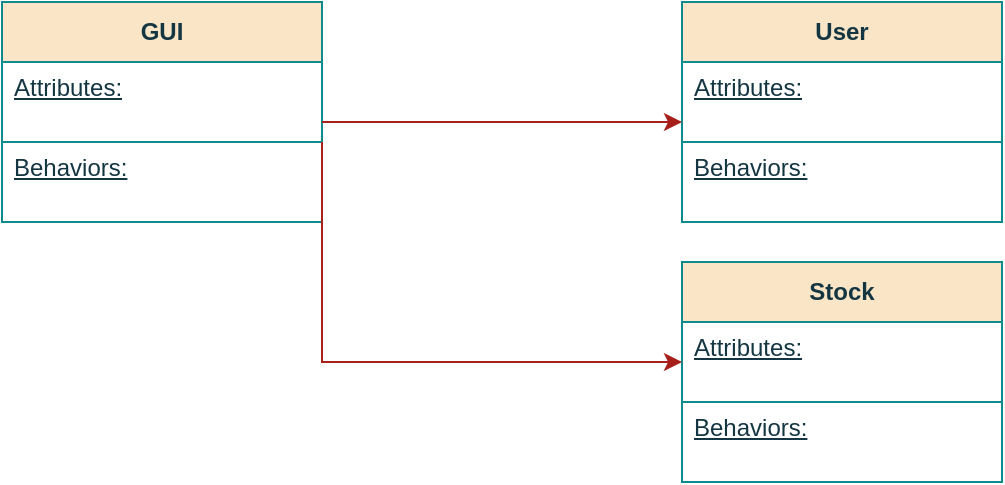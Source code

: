 <mxfile version="24.7.4">
  <diagram id="C5RBs43oDa-KdzZeNtuy" name="Page-1">
    <mxGraphModel dx="1232" dy="443" grid="1" gridSize="10" guides="1" tooltips="1" connect="1" arrows="1" fold="1" page="0" pageScale="1" pageWidth="827" pageHeight="1169" math="0" shadow="0">
      <root>
        <mxCell id="WIyWlLk6GJQsqaUBKTNV-0" />
        <mxCell id="WIyWlLk6GJQsqaUBKTNV-1" parent="WIyWlLk6GJQsqaUBKTNV-0" />
        <mxCell id="-aAU6rHtf3rU6TBoeAKp-1" value="&lt;b&gt;GUI&lt;/b&gt;" style="swimlane;fontStyle=0;childLayout=stackLayout;horizontal=1;startSize=30;horizontalStack=0;resizeParent=1;resizeParentMax=0;resizeLast=0;collapsible=1;marginBottom=0;whiteSpace=wrap;html=1;labelBackgroundColor=none;fillColor=#FAE5C7;strokeColor=#0F8B8D;fontColor=#143642;" parent="WIyWlLk6GJQsqaUBKTNV-1" vertex="1">
          <mxGeometry x="340" y="150" width="160" height="110" as="geometry">
            <mxRectangle x="340" y="150" width="60" height="30" as="alternateBounds" />
          </mxGeometry>
        </mxCell>
        <mxCell id="-aAU6rHtf3rU6TBoeAKp-2" value="&lt;u&gt;Attributes:&lt;/u&gt;&lt;div&gt;&lt;br&gt;&lt;/div&gt;" style="text;strokeColor=none;fillColor=none;align=left;verticalAlign=middle;spacingLeft=4;spacingRight=4;overflow=hidden;points=[[0,0.5],[1,0.5]];portConstraint=eastwest;rotatable=0;whiteSpace=wrap;html=1;labelBackgroundColor=none;fontColor=#143642;recursiveResize=0;" parent="-aAU6rHtf3rU6TBoeAKp-1" vertex="1">
          <mxGeometry y="30" width="160" height="40" as="geometry" />
        </mxCell>
        <mxCell id="-aAU6rHtf3rU6TBoeAKp-5" value="&lt;u&gt;Behaviors:&lt;/u&gt;&lt;div&gt;&lt;br&gt;&lt;/div&gt;" style="text;strokeColor=#0F8B8D;fillColor=none;align=left;verticalAlign=middle;spacingLeft=4;spacingRight=4;overflow=hidden;points=[[0,0.5],[1,0.5]];portConstraint=eastwest;rotatable=0;whiteSpace=wrap;html=1;labelBackgroundColor=none;fontColor=#143642;" parent="-aAU6rHtf3rU6TBoeAKp-1" vertex="1">
          <mxGeometry y="70" width="160" height="40" as="geometry" />
        </mxCell>
        <mxCell id="-aAU6rHtf3rU6TBoeAKp-6" value="&lt;b&gt;User&lt;/b&gt;" style="swimlane;fontStyle=0;childLayout=stackLayout;horizontal=1;startSize=30;horizontalStack=0;resizeParent=1;resizeParentMax=0;resizeLast=0;collapsible=1;marginBottom=0;whiteSpace=wrap;html=1;labelBackgroundColor=none;fillColor=#FAE5C7;strokeColor=#0F8B8D;fontColor=#143642;" parent="WIyWlLk6GJQsqaUBKTNV-1" vertex="1">
          <mxGeometry x="680" y="150" width="160" height="110" as="geometry">
            <mxRectangle x="340" y="150" width="60" height="30" as="alternateBounds" />
          </mxGeometry>
        </mxCell>
        <mxCell id="-aAU6rHtf3rU6TBoeAKp-7" value="&lt;u&gt;Attributes:&lt;/u&gt;&lt;div&gt;&lt;br&gt;&lt;/div&gt;" style="text;strokeColor=none;fillColor=none;align=left;verticalAlign=middle;spacingLeft=4;spacingRight=4;overflow=hidden;points=[[0,0.5],[1,0.5]];portConstraint=eastwest;rotatable=0;whiteSpace=wrap;html=1;labelBackgroundColor=none;fontColor=#143642;recursiveResize=0;" parent="-aAU6rHtf3rU6TBoeAKp-6" vertex="1">
          <mxGeometry y="30" width="160" height="40" as="geometry" />
        </mxCell>
        <mxCell id="-aAU6rHtf3rU6TBoeAKp-8" value="&lt;u&gt;Behaviors:&lt;/u&gt;&lt;div&gt;&lt;br&gt;&lt;/div&gt;" style="text;strokeColor=#0F8B8D;fillColor=none;align=left;verticalAlign=middle;spacingLeft=4;spacingRight=4;overflow=hidden;points=[[0,0.5],[1,0.5]];portConstraint=eastwest;rotatable=0;whiteSpace=wrap;html=1;labelBackgroundColor=none;fontColor=#143642;" parent="-aAU6rHtf3rU6TBoeAKp-6" vertex="1">
          <mxGeometry y="70" width="160" height="40" as="geometry" />
        </mxCell>
        <mxCell id="-aAU6rHtf3rU6TBoeAKp-9" value="" style="endArrow=classic;html=1;rounded=0;strokeColor=#A8201A;fontColor=#143642;fillColor=#FAE5C7;entryX=0;entryY=0.75;entryDx=0;entryDy=0;entryPerimeter=0;" parent="WIyWlLk6GJQsqaUBKTNV-1" target="-aAU6rHtf3rU6TBoeAKp-7" edge="1">
          <mxGeometry width="50" height="50" relative="1" as="geometry">
            <mxPoint x="500" y="210" as="sourcePoint" />
            <mxPoint x="670" y="210" as="targetPoint" />
          </mxGeometry>
        </mxCell>
        <mxCell id="-aAU6rHtf3rU6TBoeAKp-10" value="&lt;b&gt;Stock&lt;/b&gt;" style="swimlane;fontStyle=0;childLayout=stackLayout;horizontal=1;startSize=30;horizontalStack=0;resizeParent=1;resizeParentMax=0;resizeLast=0;collapsible=1;marginBottom=0;whiteSpace=wrap;html=1;labelBackgroundColor=none;fillColor=#FAE5C7;strokeColor=#0F8B8D;fontColor=#143642;" parent="WIyWlLk6GJQsqaUBKTNV-1" vertex="1">
          <mxGeometry x="680" y="280" width="160" height="110" as="geometry">
            <mxRectangle x="340" y="150" width="60" height="30" as="alternateBounds" />
          </mxGeometry>
        </mxCell>
        <mxCell id="-aAU6rHtf3rU6TBoeAKp-11" value="&lt;u&gt;Attributes:&lt;/u&gt;&lt;div&gt;&lt;br&gt;&lt;/div&gt;" style="text;strokeColor=none;fillColor=none;align=left;verticalAlign=middle;spacingLeft=4;spacingRight=4;overflow=hidden;points=[[0,0.5],[1,0.5]];portConstraint=eastwest;rotatable=0;whiteSpace=wrap;html=1;labelBackgroundColor=none;fontColor=#143642;recursiveResize=0;" parent="-aAU6rHtf3rU6TBoeAKp-10" vertex="1">
          <mxGeometry y="30" width="160" height="40" as="geometry" />
        </mxCell>
        <mxCell id="-aAU6rHtf3rU6TBoeAKp-12" value="&lt;u&gt;Behaviors:&lt;/u&gt;&lt;div&gt;&lt;br&gt;&lt;/div&gt;" style="text;strokeColor=#0F8B8D;fillColor=none;align=left;verticalAlign=middle;spacingLeft=4;spacingRight=4;overflow=hidden;points=[[0,0.5],[1,0.5]];portConstraint=eastwest;rotatable=0;whiteSpace=wrap;html=1;labelBackgroundColor=none;fontColor=#143642;" parent="-aAU6rHtf3rU6TBoeAKp-10" vertex="1">
          <mxGeometry y="70" width="160" height="40" as="geometry" />
        </mxCell>
        <mxCell id="-aAU6rHtf3rU6TBoeAKp-13" value="" style="endArrow=classic;html=1;rounded=0;strokeColor=#A8201A;fontColor=#143642;fillColor=#FAE5C7;entryX=0;entryY=0.5;entryDx=0;entryDy=0;" parent="WIyWlLk6GJQsqaUBKTNV-1" target="-aAU6rHtf3rU6TBoeAKp-11" edge="1">
          <mxGeometry width="50" height="50" relative="1" as="geometry">
            <mxPoint x="500" y="220" as="sourcePoint" />
            <mxPoint x="680" y="220" as="targetPoint" />
            <Array as="points">
              <mxPoint x="500" y="330" />
            </Array>
          </mxGeometry>
        </mxCell>
      </root>
    </mxGraphModel>
  </diagram>
</mxfile>
